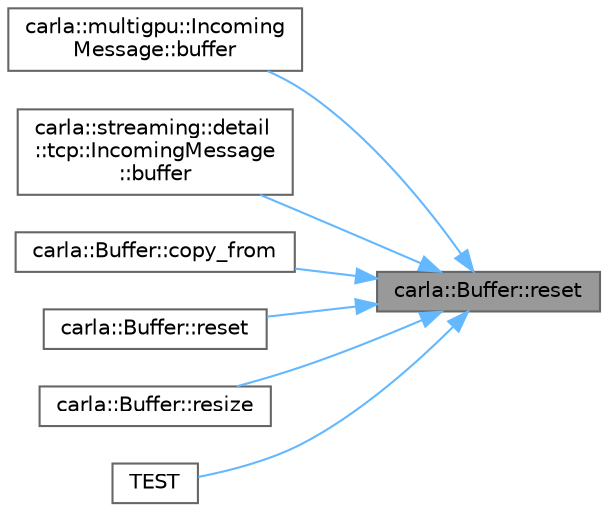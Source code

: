 digraph "carla::Buffer::reset"
{
 // INTERACTIVE_SVG=YES
 // LATEX_PDF_SIZE
  bgcolor="transparent";
  edge [fontname=Helvetica,fontsize=10,labelfontname=Helvetica,labelfontsize=10];
  node [fontname=Helvetica,fontsize=10,shape=box,height=0.2,width=0.4];
  rankdir="RL";
  Node1 [id="Node000001",label="carla::Buffer::reset",height=0.2,width=0.4,color="gray40", fillcolor="grey60", style="filled", fontcolor="black",tooltip="重置缓冲区的大小。如果容量不足，当前内存将被丢弃，并分配一个新的大小为 size 的内存块。"];
  Node1 -> Node2 [id="edge1_Node000001_Node000002",dir="back",color="steelblue1",style="solid",tooltip=" "];
  Node2 [id="Node000002",label="carla::multigpu::Incoming\lMessage::buffer",height=0.2,width=0.4,color="grey40", fillcolor="white", style="filled",URL="$d1/db1/classcarla_1_1multigpu_1_1IncomingMessage.html#a309c03dd0f7e8f820aea44b9912e710d",tooltip=" "];
  Node1 -> Node3 [id="edge2_Node000001_Node000003",dir="back",color="steelblue1",style="solid",tooltip=" "];
  Node3 [id="Node000003",label="carla::streaming::detail\l::tcp::IncomingMessage\l::buffer",height=0.2,width=0.4,color="grey40", fillcolor="white", style="filled",URL="$de/d76/classcarla_1_1streaming_1_1detail_1_1tcp_1_1IncomingMessage.html#af8c4700ae3177aa338f02d7b43856d6f",tooltip=" "];
  Node1 -> Node4 [id="edge3_Node000001_Node000004",dir="back",color="steelblue1",style="solid",tooltip=" "];
  Node4 [id="Node000004",label="carla::Buffer::copy_from",height=0.2,width=0.4,color="grey40", fillcolor="white", style="filled",URL="$d0/d0a/classcarla_1_1Buffer.html#aa493f65be70cf3449f93db99f94bf57c",tooltip="将 source 复制到此缓冲区，在前面留出 offset 字节未初始化的空间。"];
  Node1 -> Node5 [id="edge4_Node000001_Node000005",dir="back",color="steelblue1",style="solid",tooltip=" "];
  Node5 [id="Node000005",label="carla::Buffer::reset",height=0.2,width=0.4,color="grey40", fillcolor="white", style="filled",URL="$d0/d0a/classcarla_1_1Buffer.html#ae38f48d87916e6da83253cff63542d48",tooltip="重置缓冲区的大小。如果容量不足，当前内存将被丢弃，并分配一个新的大小为 size 的内存块。"];
  Node1 -> Node6 [id="edge5_Node000001_Node000006",dir="back",color="steelblue1",style="solid",tooltip=" "];
  Node6 [id="Node000006",label="carla::Buffer::resize",height=0.2,width=0.4,color="grey40", fillcolor="white", style="filled",URL="$d0/d0a/classcarla_1_1Buffer.html#a5b88975958c363b78904f61f576302be",tooltip="调整缓冲区的大小。如果容量不足，将分配一个新的大小为 size 的内存块，并复制数据。"];
  Node1 -> Node7 [id="edge6_Node000001_Node000007",dir="back",color="steelblue1",style="solid",tooltip=" "];
  Node7 [id="Node000007",label="TEST",height=0.2,width=0.4,color="grey40", fillcolor="white", style="filled",URL="$dd/d43/test__buffer_8cpp.html#a393b8bc8c43af5fa0590ae6bc07fdb6e",tooltip=" "];
}
